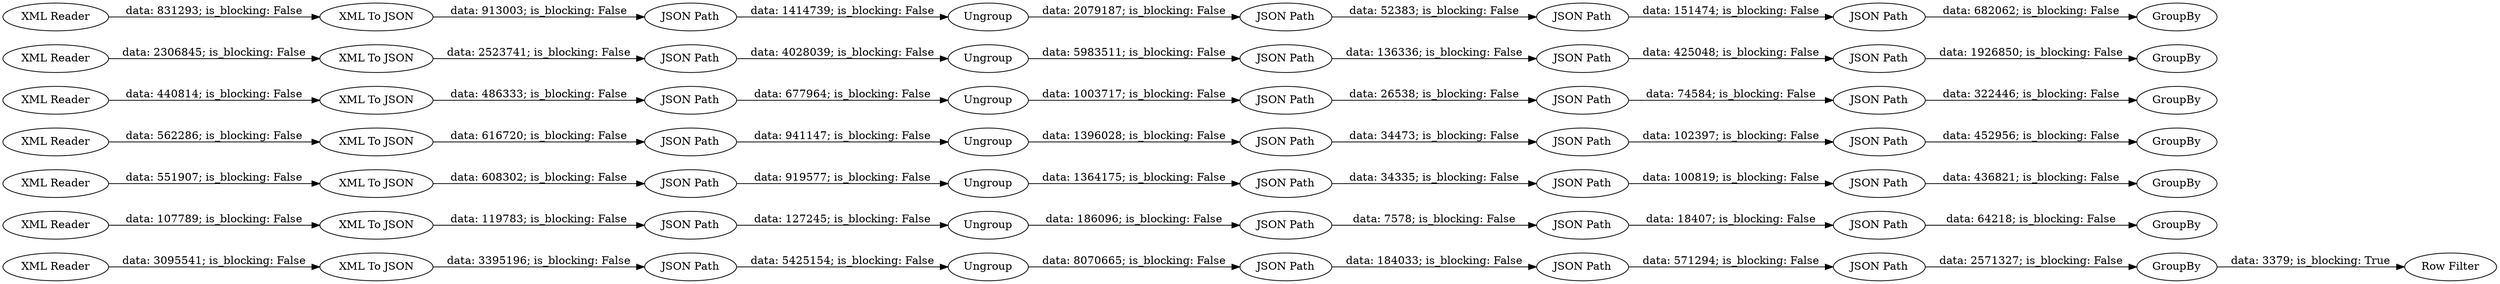 digraph {
	"-8318387385536067038_60" [label="Row Filter"]
	"-8318387385536067038_8" [label="JSON Path"]
	"-8318387385536067038_23" [label=GroupBy]
	"-8318387385536067038_59" [label="JSON Path"]
	"-8318387385536067038_15" [label=GroupBy]
	"-8318387385536067038_18" [label=Ungroup]
	"-8318387385536067038_27" [label="XML Reader"]
	"-8318387385536067038_30" [label="XML To JSON"]
	"-8318387385536067038_46" [label="XML To JSON"]
	"-8318387385536067038_54" [label="XML To JSON"]
	"-8318387385536067038_31" [label=GroupBy]
	"-8318387385536067038_39" [label=GroupBy]
	"-8318387385536067038_41" [label="XML Reader"]
	"-8318387385536067038_10" [label="JSON Path"]
	"-8318387385536067038_51" [label="JSON Path"]
	"-8318387385536067038_22" [label="JSON Path"]
	"-8318387385536067038_7" [label=Ungroup]
	"-8318387385536067038_43" [label="JSON Path"]
	"-8318387385536067038_52" [label=Ungroup]
	"-8318387385536067038_45" [label="JSON Path"]
	"-8318387385536067038_1" [label="XML Reader"]
	"-8318387385536067038_36" [label=Ungroup]
	"-8318387385536067038_9" [label="JSON Path"]
	"-8318387385536067038_19" [label="XML Reader"]
	"-8318387385536067038_25" [label="JSON Path"]
	"-8318387385536067038_38" [label="XML To JSON"]
	"-8318387385536067038_49" [label="XML Reader"]
	"-8318387385536067038_20" [label="JSON Path"]
	"-8318387385536067038_3" [label="JSON Path"]
	"-8318387385536067038_17" [label="JSON Path"]
	"-8318387385536067038_28" [label=Ungroup]
	"-8318387385536067038_33" [label="XML Reader"]
	"-8318387385536067038_26" [label=Ungroup]
	"-8318387385536067038_48" [label="JSON Path"]
	"-8318387385536067038_34" [label="JSON Path"]
	"-8318387385536067038_47" [label=GroupBy]
	"-8318387385536067038_58" [label="JSON Path"]
	"-8318387385536067038_53" [label="JSON Path"]
	"-8318387385536067038_29" [label="JSON Path"]
	"-8318387385536067038_13" [label="JSON Path"]
	"-8318387385536067038_56" [label="JSON Path"]
	"-8318387385536067038_32" [label="JSON Path"]
	"-8318387385536067038_11" [label=GroupBy]
	"-8318387385536067038_55" [label=GroupBy]
	"-8318387385536067038_40" [label="JSON Path"]
	"-8318387385536067038_35" [label="JSON Path"]
	"-8318387385536067038_44" [label=Ungroup]
	"-8318387385536067038_57" [label="XML Reader"]
	"-8318387385536067038_16" [label="XML To JSON"]
	"-8318387385536067038_24" [label="XML To JSON"]
	"-8318387385536067038_42" [label="JSON Path"]
	"-8318387385536067038_2" [label="XML To JSON"]
	"-8318387385536067038_50" [label="JSON Path"]
	"-8318387385536067038_21" [label="JSON Path"]
	"-8318387385536067038_14" [label="JSON Path"]
	"-8318387385536067038_12" [label="JSON Path"]
	"-8318387385536067038_37" [label="JSON Path"]
	"-8318387385536067038_50" -> "-8318387385536067038_48" [label="data: 136336; is_blocking: False"]
	"-8318387385536067038_9" -> "-8318387385536067038_10" [label="data: 18407; is_blocking: False"]
	"-8318387385536067038_38" -> "-8318387385536067038_43" [label="data: 913003; is_blocking: False"]
	"-8318387385536067038_40" -> "-8318387385536067038_37" [label="data: 151474; is_blocking: False"]
	"-8318387385536067038_44" -> "-8318387385536067038_50" [label="data: 5983511; is_blocking: False"]
	"-8318387385536067038_3" -> "-8318387385536067038_7" [label="data: 127245; is_blocking: False"]
	"-8318387385536067038_32" -> "-8318387385536067038_29" [label="data: 74584; is_blocking: False"]
	"-8318387385536067038_14" -> "-8318387385536067038_15" [label="data: 2571327; is_blocking: False"]
	"-8318387385536067038_43" -> "-8318387385536067038_36" [label="data: 1414739; is_blocking: False"]
	"-8318387385536067038_48" -> "-8318387385536067038_45" [label="data: 425048; is_blocking: False"]
	"-8318387385536067038_8" -> "-8318387385536067038_9" [label="data: 7578; is_blocking: False"]
	"-8318387385536067038_56" -> "-8318387385536067038_53" [label="data: 102397; is_blocking: False"]
	"-8318387385536067038_34" -> "-8318387385536067038_32" [label="data: 26538; is_blocking: False"]
	"-8318387385536067038_33" -> "-8318387385536067038_30" [label="data: 440814; is_blocking: False"]
	"-8318387385536067038_28" -> "-8318387385536067038_34" [label="data: 1003717; is_blocking: False"]
	"-8318387385536067038_13" -> "-8318387385536067038_18" [label="data: 5425154; is_blocking: False"]
	"-8318387385536067038_20" -> "-8318387385536067038_22" [label="data: 100819; is_blocking: False"]
	"-8318387385536067038_17" -> "-8318387385536067038_12" [label="data: 184033; is_blocking: False"]
	"-8318387385536067038_54" -> "-8318387385536067038_59" [label="data: 616720; is_blocking: False"]
	"-8318387385536067038_10" -> "-8318387385536067038_11" [label="data: 64218; is_blocking: False"]
	"-8318387385536067038_18" -> "-8318387385536067038_17" [label="data: 8070665; is_blocking: False"]
	"-8318387385536067038_29" -> "-8318387385536067038_31" [label="data: 322446; is_blocking: False"]
	"-8318387385536067038_1" -> "-8318387385536067038_2" [label="data: 107789; is_blocking: False"]
	"-8318387385536067038_30" -> "-8318387385536067038_35" [label="data: 486333; is_blocking: False"]
	"-8318387385536067038_26" -> "-8318387385536067038_25" [label="data: 1364175; is_blocking: False"]
	"-8318387385536067038_25" -> "-8318387385536067038_20" [label="data: 34335; is_blocking: False"]
	"-8318387385536067038_52" -> "-8318387385536067038_58" [label="data: 1396028; is_blocking: False"]
	"-8318387385536067038_16" -> "-8318387385536067038_13" [label="data: 3395196; is_blocking: False"]
	"-8318387385536067038_41" -> "-8318387385536067038_38" [label="data: 831293; is_blocking: False"]
	"-8318387385536067038_7" -> "-8318387385536067038_8" [label="data: 186096; is_blocking: False"]
	"-8318387385536067038_35" -> "-8318387385536067038_28" [label="data: 677964; is_blocking: False"]
	"-8318387385536067038_45" -> "-8318387385536067038_47" [label="data: 1926850; is_blocking: False"]
	"-8318387385536067038_12" -> "-8318387385536067038_14" [label="data: 571294; is_blocking: False"]
	"-8318387385536067038_21" -> "-8318387385536067038_26" [label="data: 919577; is_blocking: False"]
	"-8318387385536067038_36" -> "-8318387385536067038_42" [label="data: 2079187; is_blocking: False"]
	"-8318387385536067038_57" -> "-8318387385536067038_54" [label="data: 562286; is_blocking: False"]
	"-8318387385536067038_49" -> "-8318387385536067038_46" [label="data: 2306845; is_blocking: False"]
	"-8318387385536067038_51" -> "-8318387385536067038_44" [label="data: 4028039; is_blocking: False"]
	"-8318387385536067038_22" -> "-8318387385536067038_23" [label="data: 436821; is_blocking: False"]
	"-8318387385536067038_19" -> "-8318387385536067038_16" [label="data: 3095541; is_blocking: False"]
	"-8318387385536067038_58" -> "-8318387385536067038_56" [label="data: 34473; is_blocking: False"]
	"-8318387385536067038_59" -> "-8318387385536067038_52" [label="data: 941147; is_blocking: False"]
	"-8318387385536067038_37" -> "-8318387385536067038_39" [label="data: 682062; is_blocking: False"]
	"-8318387385536067038_53" -> "-8318387385536067038_55" [label="data: 452956; is_blocking: False"]
	"-8318387385536067038_2" -> "-8318387385536067038_3" [label="data: 119783; is_blocking: False"]
	"-8318387385536067038_24" -> "-8318387385536067038_21" [label="data: 608302; is_blocking: False"]
	"-8318387385536067038_27" -> "-8318387385536067038_24" [label="data: 551907; is_blocking: False"]
	"-8318387385536067038_15" -> "-8318387385536067038_60" [label="data: 3379; is_blocking: True"]
	"-8318387385536067038_42" -> "-8318387385536067038_40" [label="data: 52383; is_blocking: False"]
	"-8318387385536067038_46" -> "-8318387385536067038_51" [label="data: 2523741; is_blocking: False"]
	rankdir=LR
}

